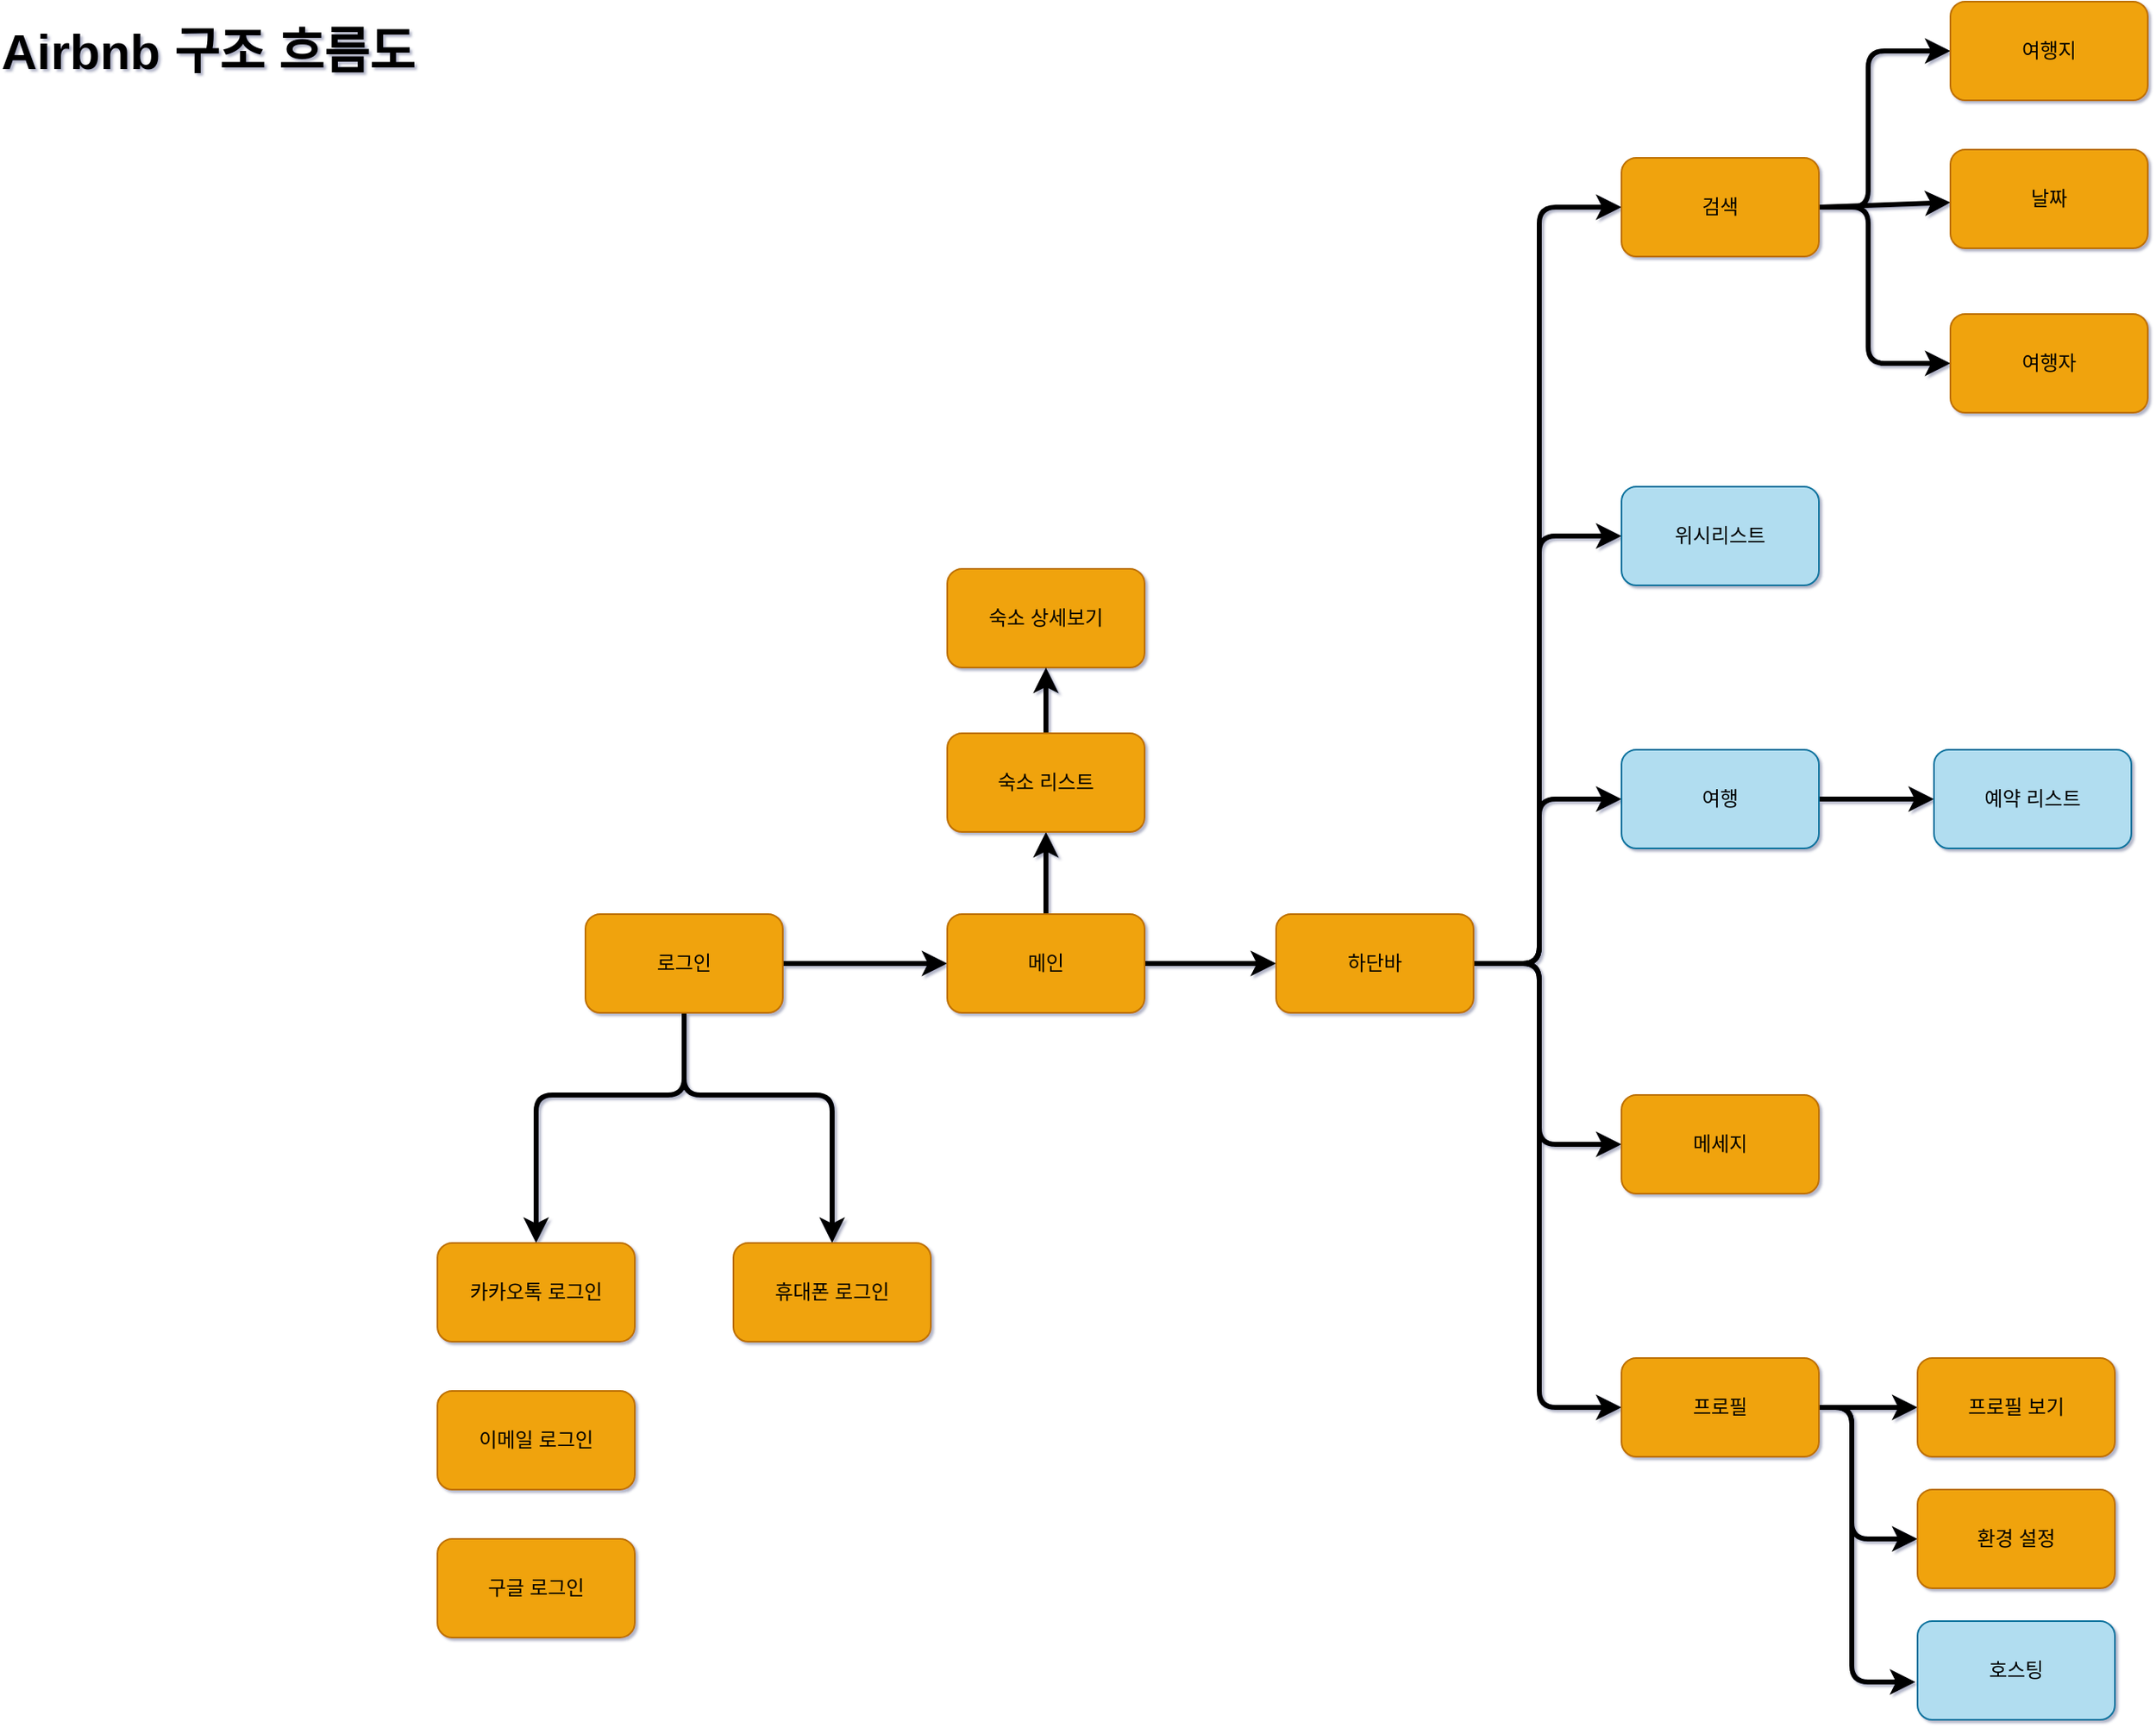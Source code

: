 <mxfile>
    <diagram id="DI1p98_LWtc87tKnSQdm" name="Page-1">
        <mxGraphModel dx="2316" dy="2348" grid="1" gridSize="10" guides="1" tooltips="1" connect="1" arrows="1" fold="1" page="1" pageScale="1" pageWidth="827" pageHeight="1169" background="#ffffff" math="0" shadow="1">
            <root>
                <mxCell id="0"/>
                <mxCell id="1" parent="0"/>
                <mxCell id="10" style="edgeStyle=none;html=1;exitX=0.5;exitY=1;exitDx=0;exitDy=0;strokeColor=#000000;jumpSize=6;strokeWidth=3;" edge="1" parent="1" source="4" target="6">
                    <mxGeometry relative="1" as="geometry">
                        <Array as="points">
                            <mxPoint x="450" y="727"/>
                            <mxPoint x="360" y="727"/>
                        </Array>
                    </mxGeometry>
                </mxCell>
                <mxCell id="11" style="edgeStyle=none;jumpSize=6;html=1;exitX=0.5;exitY=1;exitDx=0;exitDy=0;entryX=0.5;entryY=0;entryDx=0;entryDy=0;strokeColor=#000000;strokeWidth=3;" edge="1" parent="1" source="4" target="8">
                    <mxGeometry relative="1" as="geometry">
                        <Array as="points">
                            <mxPoint x="450" y="727"/>
                            <mxPoint x="540" y="727"/>
                        </Array>
                    </mxGeometry>
                </mxCell>
                <mxCell id="14" style="edgeStyle=none;jumpSize=6;html=1;exitX=1;exitY=0.5;exitDx=0;exitDy=0;entryX=0;entryY=0.5;entryDx=0;entryDy=0;strokeColor=#000000;strokeWidth=3;" edge="1" parent="1" source="4" target="5">
                    <mxGeometry relative="1" as="geometry"/>
                </mxCell>
                <mxCell id="4" value="로그인" style="rounded=1;whiteSpace=wrap;html=1;fillColor=#f0a30a;fontColor=#000000;strokeColor=#BD7000;" vertex="1" parent="1">
                    <mxGeometry x="390" y="617" width="120" height="60" as="geometry"/>
                </mxCell>
                <mxCell id="15" style="edgeStyle=none;jumpSize=6;html=1;exitX=0.5;exitY=0;exitDx=0;exitDy=0;entryX=0.5;entryY=1;entryDx=0;entryDy=0;strokeColor=#000000;strokeWidth=3;" edge="1" parent="1" source="5" target="13">
                    <mxGeometry relative="1" as="geometry"/>
                </mxCell>
                <mxCell id="18" style="edgeStyle=none;jumpSize=6;html=1;exitX=1;exitY=0.5;exitDx=0;exitDy=0;strokeColor=#000000;strokeWidth=3;" edge="1" parent="1" source="5" target="17">
                    <mxGeometry relative="1" as="geometry"/>
                </mxCell>
                <mxCell id="5" value="메인" style="rounded=1;whiteSpace=wrap;html=1;fillColor=#f0a30a;fontColor=#000000;strokeColor=#BD7000;" vertex="1" parent="1">
                    <mxGeometry x="610" y="617" width="120" height="60" as="geometry"/>
                </mxCell>
                <mxCell id="6" value="카카오톡 로그인" style="rounded=1;whiteSpace=wrap;html=1;fillColor=#f0a30a;fontColor=#000000;strokeColor=#BD7000;" vertex="1" parent="1">
                    <mxGeometry x="300" y="817" width="120" height="60" as="geometry"/>
                </mxCell>
                <mxCell id="7" value="이메일 로그인" style="rounded=1;whiteSpace=wrap;html=1;fillColor=#f0a30a;fontColor=#000000;strokeColor=#BD7000;" vertex="1" parent="1">
                    <mxGeometry x="300" y="907" width="120" height="60" as="geometry"/>
                </mxCell>
                <mxCell id="8" value="휴대폰 로그인" style="rounded=1;whiteSpace=wrap;html=1;fillColor=#f0a30a;fontColor=#000000;strokeColor=#BD7000;" vertex="1" parent="1">
                    <mxGeometry x="480" y="817" width="120" height="60" as="geometry"/>
                </mxCell>
                <mxCell id="9" value="구글 로그인" style="rounded=1;whiteSpace=wrap;html=1;fillColor=#f0a30a;fontColor=#000000;strokeColor=#BD7000;" vertex="1" parent="1">
                    <mxGeometry x="300" y="997" width="120" height="60" as="geometry"/>
                </mxCell>
                <mxCell id="12" value="숙소 상세보기" style="rounded=1;whiteSpace=wrap;html=1;fillColor=#f0a30a;fontColor=#000000;strokeColor=#BD7000;" vertex="1" parent="1">
                    <mxGeometry x="610" y="407" width="120" height="60" as="geometry"/>
                </mxCell>
                <mxCell id="16" style="edgeStyle=none;jumpSize=6;html=1;exitX=0.5;exitY=0;exitDx=0;exitDy=0;entryX=0.5;entryY=1;entryDx=0;entryDy=0;strokeColor=#000000;strokeWidth=3;" edge="1" parent="1" source="13" target="12">
                    <mxGeometry relative="1" as="geometry"/>
                </mxCell>
                <mxCell id="13" value="숙소 리스트" style="rounded=1;whiteSpace=wrap;html=1;fillColor=#f0a30a;fontColor=#000000;strokeColor=#BD7000;" vertex="1" parent="1">
                    <mxGeometry x="610" y="507" width="120" height="60" as="geometry"/>
                </mxCell>
                <mxCell id="23" style="edgeStyle=none;jumpSize=6;html=1;exitX=1;exitY=0.5;exitDx=0;exitDy=0;entryX=0;entryY=0.5;entryDx=0;entryDy=0;strokeColor=#000000;strokeWidth=3;" edge="1" parent="1" source="17" target="21">
                    <mxGeometry relative="1" as="geometry">
                        <Array as="points">
                            <mxPoint x="970" y="647"/>
                            <mxPoint x="970" y="547"/>
                        </Array>
                    </mxGeometry>
                </mxCell>
                <mxCell id="24" style="edgeStyle=none;jumpSize=6;html=1;exitX=1;exitY=0.5;exitDx=0;exitDy=0;entryX=0;entryY=0.5;entryDx=0;entryDy=0;strokeColor=#000000;strokeWidth=3;" edge="1" parent="1" source="17" target="22">
                    <mxGeometry relative="1" as="geometry">
                        <Array as="points">
                            <mxPoint x="970" y="647"/>
                            <mxPoint x="970" y="387"/>
                        </Array>
                    </mxGeometry>
                </mxCell>
                <mxCell id="25" style="edgeStyle=none;jumpSize=6;html=1;exitX=1;exitY=0.5;exitDx=0;exitDy=0;entryX=0;entryY=0.5;entryDx=0;entryDy=0;strokeColor=#000000;strokeWidth=3;" edge="1" parent="1" source="17" target="20">
                    <mxGeometry relative="1" as="geometry">
                        <Array as="points">
                            <mxPoint x="970" y="647"/>
                            <mxPoint x="970" y="757"/>
                        </Array>
                    </mxGeometry>
                </mxCell>
                <mxCell id="26" style="edgeStyle=none;jumpSize=6;html=1;exitX=1;exitY=0.5;exitDx=0;exitDy=0;entryX=0;entryY=0.5;entryDx=0;entryDy=0;strokeColor=#000000;strokeWidth=3;" edge="1" parent="1" source="17" target="19">
                    <mxGeometry relative="1" as="geometry">
                        <Array as="points">
                            <mxPoint x="970" y="647"/>
                            <mxPoint x="970" y="917"/>
                        </Array>
                    </mxGeometry>
                </mxCell>
                <mxCell id="34" style="edgeStyle=none;jumpSize=6;html=1;exitX=1;exitY=0.5;exitDx=0;exitDy=0;entryX=0;entryY=0.5;entryDx=0;entryDy=0;strokeColor=#000000;strokeWidth=3;" edge="1" parent="1" source="17" target="33">
                    <mxGeometry relative="1" as="geometry">
                        <Array as="points">
                            <mxPoint x="970" y="647"/>
                            <mxPoint x="970" y="187"/>
                        </Array>
                    </mxGeometry>
                </mxCell>
                <mxCell id="17" value="하단바" style="rounded=1;whiteSpace=wrap;html=1;fillColor=#f0a30a;fontColor=#000000;strokeColor=#BD7000;" vertex="1" parent="1">
                    <mxGeometry x="810" y="617" width="120" height="60" as="geometry"/>
                </mxCell>
                <mxCell id="30" style="edgeStyle=none;jumpSize=6;html=1;exitX=1;exitY=0.5;exitDx=0;exitDy=0;strokeColor=#000000;strokeWidth=3;" edge="1" parent="1" source="19" target="27">
                    <mxGeometry relative="1" as="geometry"/>
                </mxCell>
                <mxCell id="31" style="edgeStyle=none;jumpSize=6;html=1;exitX=1;exitY=0.5;exitDx=0;exitDy=0;entryX=0;entryY=0.5;entryDx=0;entryDy=0;strokeColor=#000000;strokeWidth=3;" edge="1" parent="1" source="19" target="29">
                    <mxGeometry relative="1" as="geometry">
                        <Array as="points">
                            <mxPoint x="1160" y="917"/>
                            <mxPoint x="1160" y="997"/>
                        </Array>
                    </mxGeometry>
                </mxCell>
                <mxCell id="32" style="edgeStyle=none;jumpSize=6;html=1;exitX=1;exitY=0.5;exitDx=0;exitDy=0;entryX=-0.011;entryY=0.617;entryDx=0;entryDy=0;entryPerimeter=0;strokeColor=#000000;strokeWidth=3;" edge="1" parent="1" source="19" target="28">
                    <mxGeometry relative="1" as="geometry">
                        <Array as="points">
                            <mxPoint x="1160" y="917"/>
                            <mxPoint x="1160" y="1084"/>
                        </Array>
                    </mxGeometry>
                </mxCell>
                <mxCell id="19" value="프로필" style="rounded=1;whiteSpace=wrap;html=1;fillColor=#f0a30a;fontColor=#000000;strokeColor=#BD7000;" vertex="1" parent="1">
                    <mxGeometry x="1020" y="887" width="120" height="60" as="geometry"/>
                </mxCell>
                <mxCell id="20" value="메세지" style="rounded=1;whiteSpace=wrap;html=1;fillColor=#f0a30a;fontColor=#000000;strokeColor=#BD7000;" vertex="1" parent="1">
                    <mxGeometry x="1020" y="727" width="120" height="60" as="geometry"/>
                </mxCell>
                <mxCell id="42" style="edgeStyle=none;jumpSize=6;html=1;exitX=1;exitY=0.5;exitDx=0;exitDy=0;strokeColor=#000000;strokeWidth=3;" edge="1" parent="1" source="21" target="41">
                    <mxGeometry relative="1" as="geometry"/>
                </mxCell>
                <mxCell id="21" value="여행" style="rounded=1;whiteSpace=wrap;html=1;fillColor=#b1ddf0;strokeColor=#10739e;" vertex="1" parent="1">
                    <mxGeometry x="1020" y="517" width="120" height="60" as="geometry"/>
                </mxCell>
                <mxCell id="22" value="위시리스트" style="rounded=1;whiteSpace=wrap;html=1;fillColor=#b1ddf0;strokeColor=#10739e;" vertex="1" parent="1">
                    <mxGeometry x="1020" y="357" width="120" height="60" as="geometry"/>
                </mxCell>
                <mxCell id="27" value="프로필 보기" style="rounded=1;whiteSpace=wrap;html=1;fillColor=#f0a30a;fontColor=#000000;strokeColor=#BD7000;" vertex="1" parent="1">
                    <mxGeometry x="1200" y="887" width="120" height="60" as="geometry"/>
                </mxCell>
                <mxCell id="28" value="호스팅" style="rounded=1;whiteSpace=wrap;html=1;fillColor=#b1ddf0;strokeColor=#10739e;" vertex="1" parent="1">
                    <mxGeometry x="1200" y="1047" width="120" height="60" as="geometry"/>
                </mxCell>
                <mxCell id="29" value="환경 설정" style="rounded=1;whiteSpace=wrap;html=1;fillColor=#f0a30a;fontColor=#000000;strokeColor=#BD7000;" vertex="1" parent="1">
                    <mxGeometry x="1200" y="967" width="120" height="60" as="geometry"/>
                </mxCell>
                <mxCell id="38" style="edgeStyle=none;jumpSize=6;html=1;exitX=1;exitY=0.5;exitDx=0;exitDy=0;entryX=0;entryY=0.5;entryDx=0;entryDy=0;strokeColor=#000000;strokeWidth=3;" edge="1" parent="1" source="33" target="35">
                    <mxGeometry relative="1" as="geometry">
                        <Array as="points">
                            <mxPoint x="1170" y="187"/>
                            <mxPoint x="1170" y="92"/>
                        </Array>
                    </mxGeometry>
                </mxCell>
                <mxCell id="39" style="edgeStyle=none;jumpSize=6;html=1;exitX=1;exitY=0.5;exitDx=0;exitDy=0;strokeColor=#000000;strokeWidth=3;" edge="1" parent="1" source="33" target="37">
                    <mxGeometry relative="1" as="geometry"/>
                </mxCell>
                <mxCell id="40" style="edgeStyle=none;jumpSize=6;html=1;exitX=1;exitY=0.5;exitDx=0;exitDy=0;entryX=0;entryY=0.5;entryDx=0;entryDy=0;strokeColor=#000000;strokeWidth=3;" edge="1" parent="1" source="33" target="36">
                    <mxGeometry relative="1" as="geometry">
                        <Array as="points">
                            <mxPoint x="1170" y="187"/>
                            <mxPoint x="1170" y="282"/>
                        </Array>
                    </mxGeometry>
                </mxCell>
                <mxCell id="33" value="검색" style="rounded=1;whiteSpace=wrap;html=1;fillColor=#f0a30a;fontColor=#000000;strokeColor=#BD7000;" vertex="1" parent="1">
                    <mxGeometry x="1020" y="157" width="120" height="60" as="geometry"/>
                </mxCell>
                <mxCell id="35" value="여행지" style="rounded=1;whiteSpace=wrap;html=1;fillColor=#f0a30a;fontColor=#000000;strokeColor=#BD7000;" vertex="1" parent="1">
                    <mxGeometry x="1220" y="62" width="120" height="60" as="geometry"/>
                </mxCell>
                <mxCell id="36" value="여행자" style="rounded=1;whiteSpace=wrap;html=1;fillColor=#f0a30a;fontColor=#000000;strokeColor=#BD7000;" vertex="1" parent="1">
                    <mxGeometry x="1220" y="252" width="120" height="60" as="geometry"/>
                </mxCell>
                <mxCell id="37" value="날짜" style="rounded=1;whiteSpace=wrap;html=1;fillColor=#f0a30a;fontColor=#000000;strokeColor=#BD7000;" vertex="1" parent="1">
                    <mxGeometry x="1220" y="152" width="120" height="60" as="geometry"/>
                </mxCell>
                <mxCell id="41" value="예약 리스트" style="rounded=1;whiteSpace=wrap;html=1;fillColor=#b1ddf0;strokeColor=#10739e;" vertex="1" parent="1">
                    <mxGeometry x="1210" y="517" width="120" height="60" as="geometry"/>
                </mxCell>
                <mxCell id="43" value="&lt;font color=&quot;#000000&quot; style=&quot;font-size: 30px;&quot;&gt;Airbnb 구조 흐름도&lt;/font&gt;" style="text;strokeColor=none;fillColor=none;html=1;fontSize=30;fontStyle=1;verticalAlign=middle;align=center;" vertex="1" parent="1">
                    <mxGeometry x="110" y="72" width="100" height="40" as="geometry"/>
                </mxCell>
            </root>
        </mxGraphModel>
    </diagram>
</mxfile>